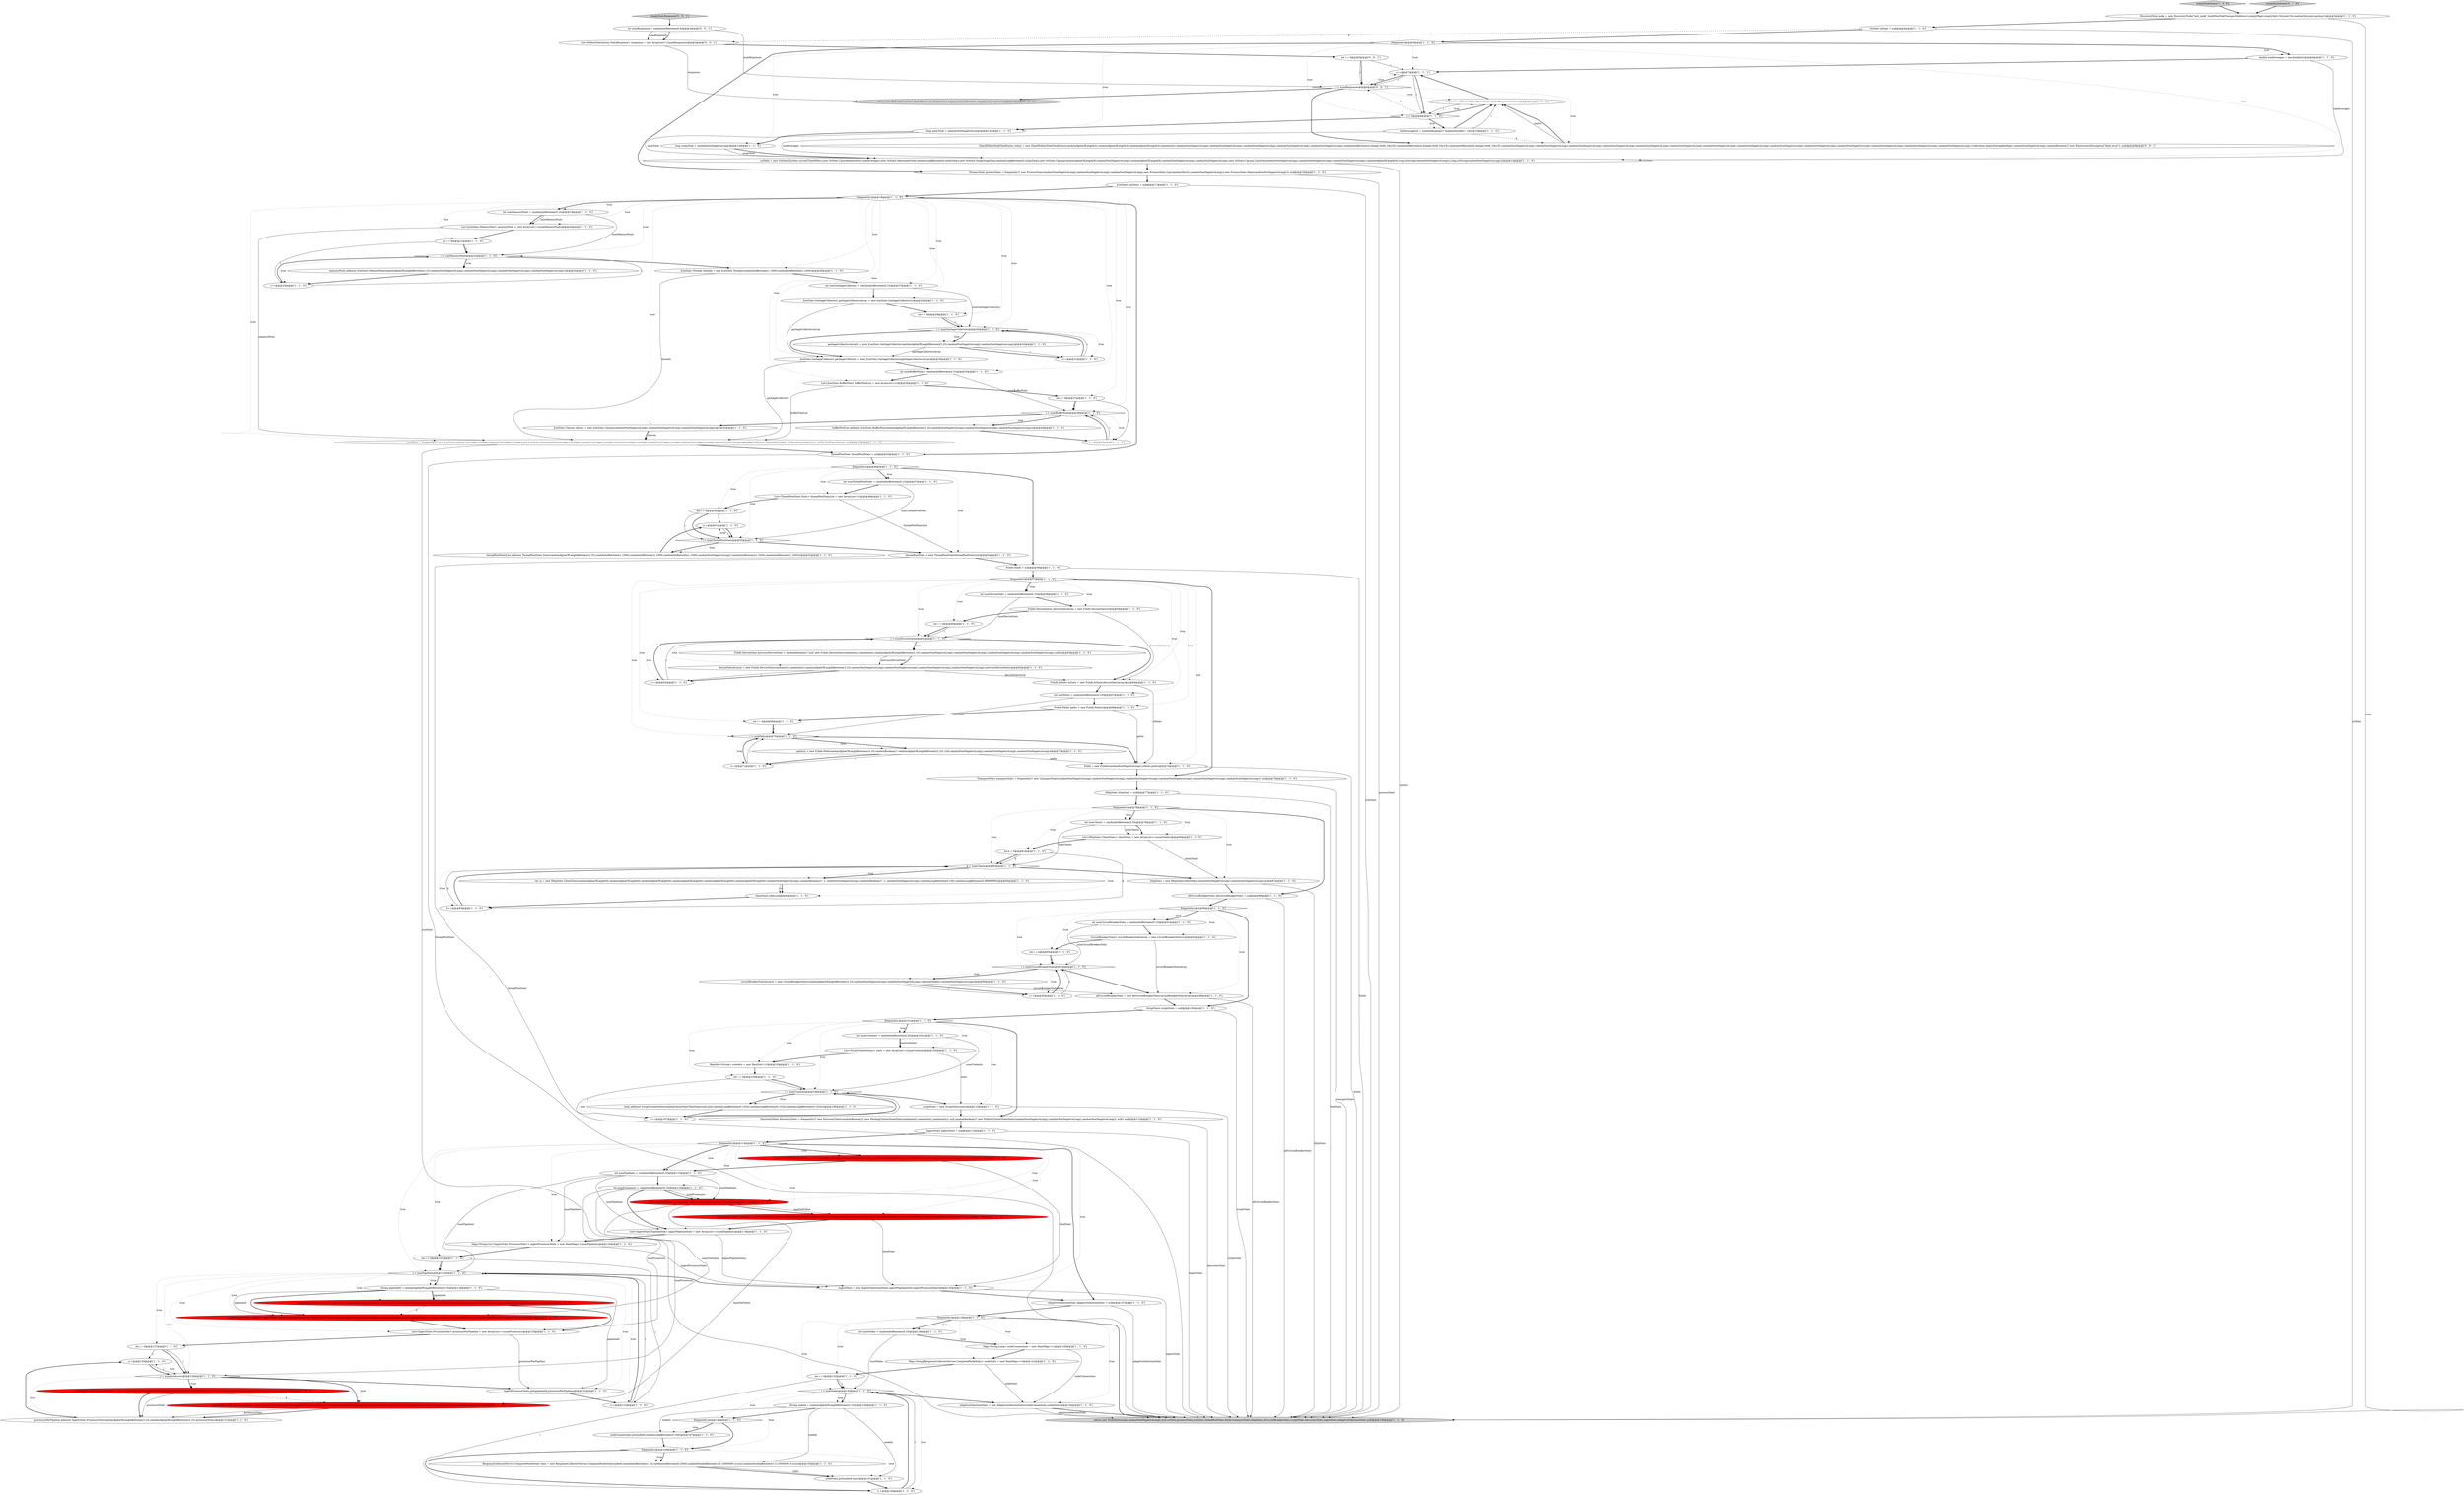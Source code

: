 digraph {
25 [style = filled, label = "DiscoveryNode node = new DiscoveryNode(\"test_node\",buildNewFakeTransportAddress(),emptyMap(),emptySet(),VersionUtils.randomVersion(random()))@@@3@@@['1', '1', '0']", fillcolor = white, shape = ellipse image = "AAA0AAABBB1BBB"];
44 [style = filled, label = "osStats = new OsStats(System.currentTimeMillis(),new OsStats.Cpu(randomShort(),loadAverages),new OsStats.Mem(memTotal,randomLongBetween(0,memTotal)),new OsStats.Swap(swapTotal,randomLongBetween(0,swapTotal)),new OsStats.Cgroup(randomAlphaOfLength(8),randomNonNegativeLong(),randomAlphaOfLength(8),randomNonNegativeLong(),randomNonNegativeLong(),new OsStats.Cgroup.CpuStat(randomNonNegativeLong(),randomNonNegativeLong(),randomNonNegativeLong()),randomAlphaOfLength(8),Long.toString(randomNonNegativeLong()),Long.toString(randomNonNegativeLong())))@@@14@@@['1', '1', '0']", fillcolor = white, shape = ellipse image = "AAA0AAABBB1BBB"];
134 [style = filled, label = "ingestPipelineStats.add(new IngestStats.PipelineStat(pipelineId,new IngestStats.Stats(randomLongBetween(0,maxStatValue),randomLongBetween(0,maxStatValue),randomLongBetween(0,maxStatValue),randomLongBetween(0,maxStatValue))))@@@125@@@['0', '1', '0']", fillcolor = red, shape = ellipse image = "AAA1AAABBB2BBB"];
29 [style = filled, label = "threadPoolStats = new ThreadPoolStats(threadPoolStatsList)@@@54@@@['1', '1', '0']", fillcolor = white, shape = ellipse image = "AAA0AAABBB1BBB"];
2 [style = filled, label = "i < numBufferPools@@@38@@@['1', '1', '0']", fillcolor = white, shape = diamond image = "AAA0AAABBB1BBB"];
135 [style = filled, label = "i < numResponses@@@6@@@['0', '0', '1']", fillcolor = white, shape = diamond image = "AAA0AAABBB3BBB"];
3 [style = filled, label = "k++@@@83@@@['1', '1', '0']", fillcolor = white, shape = ellipse image = "AAA0AAABBB1BBB"];
50 [style = filled, label = "processorPerPipeline.add(new IngestStats.ProcessorStat(randomAlphaOfLengthBetween(3,10),randomAlphaOfLengthBetween(3,10),processorStats))@@@131@@@['1', '1', '0']", fillcolor = white, shape = ellipse image = "AAA0AAABBB1BBB"];
55 [style = filled, label = "int numPipelines = randomIntBetween(0,10)@@@115@@@['1', '1', '0']", fillcolor = white, shape = ellipse image = "AAA0AAABBB1BBB"];
35 [style = filled, label = "return new NodeStats(node,randomNonNegativeLong(),null,osStats,processStats,jvmStats,threadPoolStats,fsInfo,transportStats,httpStats,allCircuitBreakerStats,scriptStats,discoveryStats,ingestStats,adaptiveSelectionStats,null)@@@156@@@['1', '1', '0']", fillcolor = lightgray, shape = ellipse image = "AAA0AAABBB1BBB"];
51 [style = filled, label = "i < numPipelines@@@122@@@['1', '1', '0']", fillcolor = white, shape = diamond image = "AAA0AAABBB1BBB"];
74 [style = filled, label = "List<IngestStats.ProcessorStat> processorPerPipeline = new ArrayList<>(numProcessors)@@@126@@@['1', '1', '0']", fillcolor = white, shape = ellipse image = "AAA0AAABBB1BBB"];
76 [style = filled, label = "int i = 0@@@142@@@['1', '1', '0']", fillcolor = white, shape = ellipse image = "AAA0AAABBB1BBB"];
121 [style = filled, label = "int numBufferPools = randomIntBetween(0,10)@@@35@@@['1', '1', '0']", fillcolor = white, shape = ellipse image = "AAA0AAABBB1BBB"];
127 [style = filled, label = "int i = 0@@@60@@@['1', '1', '0']", fillcolor = white, shape = ellipse image = "AAA0AAABBB1BBB"];
23 [style = filled, label = "IngestStats.Stats totalStats = new IngestStats.Stats(randomNonNegativeLong(),randomNonNegativeLong(),randomNonNegativeLong(),randomNonNegativeLong())@@@115@@@['1', '0', '0']", fillcolor = red, shape = ellipse image = "AAA1AAABBB1BBB"];
37 [style = filled, label = "httpStats = new HttpStats(clientStats,randomNonNegativeLong(),randomNonNegativeLong())@@@87@@@['1', '1', '0']", fillcolor = white, shape = ellipse image = "AAA0AAABBB1BBB"];
30 [style = filled, label = "i++@@@7@@@['1', '1', '1']", fillcolor = white, shape = ellipse image = "AAA0AAABBB1BBB"];
59 [style = filled, label = "frequently()@@@57@@@['1', '1', '0']", fillcolor = white, shape = diamond image = "AAA0AAABBB1BBB"];
107 [style = filled, label = "createNodeStats['1', '0', '0']", fillcolor = lightgray, shape = diamond image = "AAA0AAABBB1BBB"];
57 [style = filled, label = "deviceStatsArray(i( = new FsInfo.DeviceStats(randomInt(),randomInt(),randomAlphaOfLengthBetween(3,10),randomNonNegativeLong(),randomNonNegativeLong(),randomNonNegativeLong(),randomNonNegativeLong(),previousDeviceStats)@@@64@@@['1', '1', '0']", fillcolor = white, shape = ellipse image = "AAA0AAABBB1BBB"];
138 [style = filled, label = "createStatsResponse['0', '0', '1']", fillcolor = lightgray, shape = diamond image = "AAA0AAABBB3BBB"];
21 [style = filled, label = "int numDeviceStats = randomIntBetween(0,10)@@@58@@@['1', '1', '0']", fillcolor = white, shape = ellipse image = "AAA0AAABBB1BBB"];
130 [style = filled, label = "createNodeStats['0', '1', '0']", fillcolor = lightgray, shape = diamond image = "AAA0AAABBB2BBB"];
43 [style = filled, label = "long memTotal = randomNonNegativeLong()@@@12@@@['1', '1', '0']", fillcolor = white, shape = ellipse image = "AAA0AAABBB1BBB"];
87 [style = filled, label = "garbageCollectorsArray(i( = new JvmStats.GarbageCollector(randomAlphaOfLengthBetween(3,10),randomNonNegativeLong(),randomNonNegativeLong())@@@32@@@['1', '1', '0']", fillcolor = white, shape = ellipse image = "AAA0AAABBB1BBB"];
6 [style = filled, label = "ThreadPoolStats threadPoolStats = null@@@45@@@['1', '1', '0']", fillcolor = white, shape = ellipse image = "AAA0AAABBB1BBB"];
119 [style = filled, label = "i++@@@31@@@['1', '1', '0']", fillcolor = white, shape = ellipse image = "AAA0AAABBB1BBB"];
89 [style = filled, label = "List<JvmStats.BufferPool> bufferPoolList = new ArrayList<>()@@@36@@@['1', '1', '0']", fillcolor = white, shape = ellipse image = "AAA0AAABBB1BBB"];
133 [style = filled, label = "IngestStats.Stats totalStats = new IngestStats.Stats(randomLongBetween(0,maxStatValue),randomLongBetween(0,maxStatValue),randomLongBetween(0,maxStatValue),randomLongBetween(0,maxStatValue))@@@118@@@['0', '1', '0']", fillcolor = red, shape = ellipse image = "AAA1AAABBB2BBB"];
17 [style = filled, label = "frequently()@@@5@@@['1', '1', '0']", fillcolor = white, shape = diamond image = "AAA0AAABBB1BBB"];
81 [style = filled, label = "frequently()@@@114@@@['1', '1', '0']", fillcolor = white, shape = diamond image = "AAA0AAABBB1BBB"];
24 [style = filled, label = "clientStats.add(cs)@@@85@@@['1', '1', '0']", fillcolor = white, shape = ellipse image = "AAA0AAABBB1BBB"];
72 [style = filled, label = "Map<String,Long> nodeConnections = new HashMap<>()@@@140@@@['1', '1', '0']", fillcolor = white, shape = ellipse image = "AAA0AAABBB1BBB"];
85 [style = filled, label = "var cs = new HttpStats.ClientStats(randomAlphaOfLength(6),randomAlphaOfLength(6),randomAlphaOfLength(6),randomAlphaOfLength(6),randomAlphaOfLength(6),randomAlphaOfLength(6),randomNonNegativeLong(),randomBoolean()? -1: randomNonNegativeLong(),randomBoolean()? -1: randomNonNegativeLong(),randomLongBetween(0,100),randomLongBetween(0,99999999))@@@84@@@['1', '1', '0']", fillcolor = white, shape = ellipse image = "AAA0AAABBB1BBB"];
105 [style = filled, label = "IngestStats.Stats processorStats = new IngestStats.Stats(randomNonNegativeLong(),randomNonNegativeLong(),randomNonNegativeLong(),randomNonNegativeLong())@@@129@@@['1', '0', '0']", fillcolor = red, shape = ellipse image = "AAA1AAABBB1BBB"];
82 [style = filled, label = "Map<String,List<IngestStats.ProcessorStat>> ingestProcessorStats = new HashMap<>(numPipelines)@@@120@@@['1', '1', '0']", fillcolor = white, shape = ellipse image = "AAA0AAABBB1BBB"];
46 [style = filled, label = "CircuitBreakerStats(( circuitBreakerStatsArray = new CircuitBreakerStats((((@@@92@@@['1', '1', '0']", fillcolor = white, shape = ellipse image = "AAA0AAABBB1BBB"];
83 [style = filled, label = "ResponseCollectorService.ComputedNodeStats stats = new ResponseCollectorService.ComputedNodeStats(nodeId,randomIntBetween(1,10),randomIntBetween(0,2000),randomDoubleBetween(1.0,10000000.0,true),randomDoubleBetween(1.0,10000000.0,true))@@@150@@@['1', '1', '0']", fillcolor = white, shape = ellipse image = "AAA0AAABBB1BBB"];
137 [style = filled, label = "return new FollowStatsAction.StatsResponses(Collections.emptyList(),Collections.emptyList(),responses)@@@11@@@['0', '0', '1']", fillcolor = lightgray, shape = ellipse image = "AAA0AAABBB3BBB"];
122 [style = filled, label = "List<ThreadPoolStats.Stats> threadPoolStatsList = new ArrayList<>()@@@48@@@['1', '1', '0']", fillcolor = white, shape = ellipse image = "AAA0AAABBB1BBB"];
118 [style = filled, label = "int numMemoryPools = randomIntBetween(0,10)@@@19@@@['1', '1', '0']", fillcolor = white, shape = ellipse image = "AAA0AAABBB1BBB"];
84 [style = filled, label = "i < numMemoryPools@@@22@@@['1', '1', '0']", fillcolor = white, shape = diamond image = "AAA0AAABBB1BBB"];
53 [style = filled, label = "int i = 0@@@121@@@['1', '1', '0']", fillcolor = white, shape = ellipse image = "AAA0AAABBB1BBB"];
61 [style = filled, label = "paths(i( = new FsInfo.Path(randomAlphaOfLengthBetween(3,10),randomBoolean()? randomAlphaOfLengthBetween(3,10): null,randomNonNegativeLong(),randomNonNegativeLong(),randomNonNegativeLong())@@@72@@@['1', '1', '0']", fillcolor = white, shape = ellipse image = "AAA0AAABBB1BBB"];
77 [style = filled, label = "int numClients = randomIntBetween(0,50)@@@79@@@['1', '1', '0']", fillcolor = white, shape = ellipse image = "AAA0AAABBB1BBB"];
60 [style = filled, label = "scriptStats = new ScriptStats(stats)@@@110@@@['1', '1', '0']", fillcolor = white, shape = ellipse image = "AAA0AAABBB1BBB"];
54 [style = filled, label = "fsInfo = new FsInfo(randomNonNegativeLong(),ioStats,paths)@@@74@@@['1', '1', '0']", fillcolor = white, shape = ellipse image = "AAA0AAABBB1BBB"];
10 [style = filled, label = "JvmStats.Classes classes = new JvmStats.Classes(randomNonNegativeLong(),randomNonNegativeLong(),randomNonNegativeLong())@@@42@@@['1', '1', '0']", fillcolor = white, shape = ellipse image = "AAA0AAABBB1BBB"];
67 [style = filled, label = "HttpStats httpStats = null@@@77@@@['1', '1', '0']", fillcolor = white, shape = ellipse image = "AAA0AAABBB1BBB"];
136 [style = filled, label = "ShardFollowNodeTaskStatus status = new ShardFollowNodeTaskStatus(randomAlphaOfLength(4),randomAlphaOfLength(4),randomAlphaOfLength(4),randomInt(),randomNonNegativeLong(),randomNonNegativeLong(),randomNonNegativeLong(),randomNonNegativeLong(),randomNonNegativeLong(),randomIntBetween(0,Integer.MAX_VALUE),randomIntBetween(0,Integer.MAX_VALUE),randomIntBetween(0,Integer.MAX_VALUE),randomNonNegativeLong(),randomNonNegativeLong(),randomNonNegativeLong(),randomNonNegativeLong(),randomNonNegativeLong(),randomNonNegativeLong(),randomNonNegativeLong(),randomNonNegativeLong(),randomNonNegativeLong(),randomNonNegativeLong(),randomNonNegativeLong(),randomNonNegativeLong(),randomNonNegativeLong(),randomNonNegativeLong(),Collections.emptyNavigableMap(),randomNonNegativeLong(),randomBoolean()? new ElasticsearchException(\"fatal error\"): null)@@@8@@@['0', '0', '1']", fillcolor = white, shape = ellipse image = "AAA0AAABBB3BBB"];
49 [style = filled, label = "int i = 0@@@21@@@['1', '1', '0']", fillcolor = white, shape = ellipse image = "AAA0AAABBB1BBB"];
116 [style = filled, label = "List<JvmStats.MemoryPool> memoryPools = new ArrayList<>(numMemoryPools)@@@20@@@['1', '1', '0']", fillcolor = white, shape = ellipse image = "AAA0AAABBB1BBB"];
90 [style = filled, label = "i++@@@51@@@['1', '1', '0']", fillcolor = white, shape = ellipse image = "AAA0AAABBB1BBB"];
123 [style = filled, label = "ingestPipelineStats.add(new IngestStats.PipelineStat(pipelineId,new IngestStats.Stats(randomNonNegativeLong(),randomNonNegativeLong(),randomNonNegativeLong(),randomNonNegativeLong())))@@@124@@@['1', '0', '0']", fillcolor = red, shape = ellipse image = "AAA1AAABBB1BBB"];
68 [style = filled, label = "i < numCircuitBreakerStats@@@94@@@['1', '1', '0']", fillcolor = white, shape = diamond image = "AAA0AAABBB1BBB"];
78 [style = filled, label = "i < numThreadPoolStats@@@50@@@['1', '1', '0']", fillcolor = white, shape = diamond image = "AAA0AAABBB1BBB"];
128 [style = filled, label = "DiscoveryStats discoveryStats = frequently()? new DiscoveryStats(randomBoolean()? new PendingClusterStateStats(randomInt(),randomInt(),randomInt()): null,randomBoolean()? new PublishClusterStateStats(randomNonNegativeLong(),randomNonNegativeLong(),randomNonNegativeLong()): null): null@@@112@@@['1', '1', '0']", fillcolor = white, shape = ellipse image = "AAA0AAABBB1BBB"];
114 [style = filled, label = "nodeConnections.put(nodeId,randomLongBetween(0,100))@@@147@@@['1', '1', '0']", fillcolor = white, shape = ellipse image = "AAA0AAABBB1BBB"];
91 [style = filled, label = "bufferPoolList.add(new JvmStats.BufferPool(randomAlphaOfLengthBetween(3,10),randomNonNegativeLong(),randomNonNegativeLong(),randomNonNegativeLong()))@@@40@@@['1', '1', '0']", fillcolor = white, shape = ellipse image = "AAA0AAABBB1BBB"];
16 [style = filled, label = "int i = 0@@@93@@@['1', '1', '0']", fillcolor = white, shape = ellipse image = "AAA0AAABBB1BBB"];
22 [style = filled, label = "FsInfo.DeviceStats(( deviceStatsArray = new FsInfo.DeviceStats((((@@@59@@@['1', '1', '0']", fillcolor = white, shape = ellipse image = "AAA0AAABBB1BBB"];
104 [style = filled, label = "JvmStats jvmStats = null@@@17@@@['1', '1', '0']", fillcolor = white, shape = ellipse image = "AAA0AAABBB1BBB"];
109 [style = filled, label = "JvmStats.GarbageCollectors garbageCollectors = new JvmStats.GarbageCollectors(garbageCollectorsArray)@@@34@@@['1', '1', '0']", fillcolor = white, shape = ellipse image = "AAA0AAABBB1BBB"];
39 [style = filled, label = "OsStats osStats = null@@@4@@@['1', '1', '0']", fillcolor = white, shape = ellipse image = "AAA0AAABBB1BBB"];
86 [style = filled, label = "i++@@@71@@@['1', '1', '0']", fillcolor = white, shape = ellipse image = "AAA0AAABBB1BBB"];
0 [style = filled, label = "FsInfo fsInfo = null@@@56@@@['1', '1', '0']", fillcolor = white, shape = ellipse image = "AAA0AAABBB1BBB"];
14 [style = filled, label = "int numNodes = randomIntBetween(0,10)@@@139@@@['1', '1', '0']", fillcolor = white, shape = ellipse image = "AAA0AAABBB1BBB"];
15 [style = filled, label = "i < numDeviceStats@@@61@@@['1', '1', '0']", fillcolor = white, shape = diamond image = "AAA0AAABBB1BBB"];
9 [style = filled, label = "FsInfo.DeviceStats previousDeviceStats = randomBoolean()? null: new FsInfo.DeviceStats(randomInt(),randomInt(),randomAlphaOfLengthBetween(3,10),randomNonNegativeLong(),randomNonNegativeLong(),randomNonNegativeLong(),randomNonNegativeLong(),null)@@@63@@@['1', '1', '0']", fillcolor = white, shape = ellipse image = "AAA0AAABBB1BBB"];
125 [style = filled, label = "allCircuitBreakerStats = new AllCircuitBreakerStats(circuitBreakerStatsArray)@@@98@@@['1', '1', '0']", fillcolor = white, shape = ellipse image = "AAA0AAABBB1BBB"];
27 [style = filled, label = "frequently()@@@101@@@['1', '1', '0']", fillcolor = white, shape = diamond image = "AAA0AAABBB1BBB"];
42 [style = filled, label = "IngestStats ingestStats = null@@@113@@@['1', '1', '0']", fillcolor = white, shape = ellipse image = "AAA0AAABBB1BBB"];
18 [style = filled, label = "i++@@@39@@@['1', '1', '0']", fillcolor = white, shape = ellipse image = "AAA0AAABBB1BBB"];
115 [style = filled, label = "responses.add(new FollowStatsAction.StatsResponse(status))@@@9@@@['1', '1', '1']", fillcolor = white, shape = ellipse image = "AAA0AAABBB1BBB"];
96 [style = filled, label = "memoryPools.add(new JvmStats.MemoryPool(randomAlphaOfLengthBetween(3,10),randomNonNegativeLong(),randomNonNegativeLong(),randomNonNegativeLong(),randomNonNegativeLong()))@@@24@@@['1', '1', '0']", fillcolor = white, shape = ellipse image = "AAA0AAABBB1BBB"];
19 [style = filled, label = "Map<String,ResponseCollectorService.ComputedNodeStats> nodeStats = new HashMap<>()@@@141@@@['1', '1', '0']", fillcolor = white, shape = ellipse image = "AAA0AAABBB1BBB"];
31 [style = filled, label = "int numThreadPoolStats = randomIntBetween(0,10)@@@47@@@['1', '1', '0']", fillcolor = white, shape = ellipse image = "AAA0AAABBB1BBB"];
32 [style = filled, label = "int k = 0@@@81@@@['1', '1', '0']", fillcolor = white, shape = ellipse image = "AAA0AAABBB1BBB"];
12 [style = filled, label = "threadPoolStatsList.add(new ThreadPoolStats.Stats(randomAlphaOfLengthBetween(3,10),randomIntBetween(1,1000),randomIntBetween(1,1000),randomIntBetween(1,1000),randomNonNegativeLong(),randomIntBetween(1,1000),randomIntBetween(1,1000)))@@@52@@@['1', '1', '0']", fillcolor = white, shape = ellipse image = "AAA0AAABBB1BBB"];
110 [style = filled, label = "frequently()@@@18@@@['1', '1', '0']", fillcolor = white, shape = diamond image = "AAA0AAABBB1BBB"];
126 [style = filled, label = "frequently()@@@138@@@['1', '1', '0']", fillcolor = white, shape = diamond image = "AAA0AAABBB1BBB"];
28 [style = filled, label = "ingestStats = new IngestStats(totalStats,ingestPipelineStats,ingestProcessorStats)@@@135@@@['1', '1', '0']", fillcolor = white, shape = ellipse image = "AAA0AAABBB1BBB"];
1 [style = filled, label = "int i = 0@@@49@@@['1', '1', '0']", fillcolor = white, shape = ellipse image = "AAA0AAABBB1BBB"];
106 [style = filled, label = "adaptiveSelectionStats = new AdaptiveSelectionStats(nodeConnections,nodeStats)@@@154@@@['1', '1', '0']", fillcolor = white, shape = ellipse image = "AAA0AAABBB1BBB"];
52 [style = filled, label = "AllCircuitBreakerStats allCircuitBreakerStats = null@@@89@@@['1', '1', '0']", fillcolor = white, shape = ellipse image = "AAA0AAABBB1BBB"];
102 [style = filled, label = "int numProcessors = randomIntBetween(0,10)@@@116@@@['1', '1', '0']", fillcolor = white, shape = ellipse image = "AAA0AAABBB1BBB"];
98 [style = filled, label = "i < 3@@@8@@@['1', '1', '0']", fillcolor = white, shape = diamond image = "AAA0AAABBB1BBB"];
8 [style = filled, label = "i < numNodes@@@143@@@['1', '1', '0']", fillcolor = white, shape = diamond image = "AAA0AAABBB1BBB"];
63 [style = filled, label = "ScriptStats scriptStats = null@@@100@@@['1', '1', '0']", fillcolor = white, shape = ellipse image = "AAA0AAABBB1BBB"];
13 [style = filled, label = "i < numContents@@@106@@@['1', '1', '0']", fillcolor = white, shape = diamond image = "AAA0AAABBB1BBB"];
113 [style = filled, label = "frequently()@@@46@@@['1', '1', '0']", fillcolor = white, shape = diamond image = "AAA0AAABBB1BBB"];
129 [style = filled, label = "j++@@@129@@@['1', '1', '0']", fillcolor = white, shape = ellipse image = "AAA0AAABBB1BBB"];
64 [style = filled, label = "frequently()@@@149@@@['1', '1', '0']", fillcolor = white, shape = diamond image = "AAA0AAABBB1BBB"];
11 [style = filled, label = "i++@@@62@@@['1', '1', '0']", fillcolor = white, shape = ellipse image = "AAA0AAABBB1BBB"];
38 [style = filled, label = "int i = 0@@@105@@@['1', '1', '0']", fillcolor = white, shape = ellipse image = "AAA0AAABBB1BBB"];
5 [style = filled, label = "String pipelineId = randomAlphaOfLengthBetween(3,10)@@@124@@@['1', '1', '0']", fillcolor = white, shape = ellipse image = "AAA0AAABBB1BBB"];
56 [style = filled, label = "i++@@@144@@@['1', '1', '0']", fillcolor = white, shape = ellipse image = "AAA0AAABBB1BBB"];
120 [style = filled, label = "JvmStats.GarbageCollector(( garbageCollectorsArray = new JvmStats.GarbageCollector((((@@@28@@@['1', '1', '0']", fillcolor = white, shape = ellipse image = "AAA0AAABBB1BBB"];
73 [style = filled, label = "TransportStats transportStats = frequently()? new TransportStats(randomNonNegativeLong(),randomNonNegativeLong(),randomNonNegativeLong(),randomNonNegativeLong(),randomNonNegativeLong(),randomNonNegativeLong()): null@@@76@@@['1', '1', '0']", fillcolor = white, shape = ellipse image = "AAA0AAABBB1BBB"];
88 [style = filled, label = "frequently()@@@90@@@['1', '1', '0']", fillcolor = white, shape = diamond image = "AAA0AAABBB1BBB"];
40 [style = filled, label = "k < numClients@@@82@@@['1', '1', '0']", fillcolor = white, shape = diamond image = "AAA0AAABBB1BBB"];
75 [style = filled, label = "int numContents = randomIntBetween(0,20)@@@102@@@['1', '1', '0']", fillcolor = white, shape = ellipse image = "AAA0AAABBB1BBB"];
100 [style = filled, label = "ProcessStats processStats = frequently()? new ProcessStats(randomNonNegativeLong(),randomNonNegativeLong(),randomNonNegativeLong(),new ProcessStats.Cpu(randomShort(),randomNonNegativeLong()),new ProcessStats.Mem(randomNonNegativeLong())): null@@@16@@@['1', '1', '0']", fillcolor = white, shape = ellipse image = "AAA0AAABBB1BBB"];
101 [style = filled, label = "frequently()@@@78@@@['1', '1', '0']", fillcolor = white, shape = diamond image = "AAA0AAABBB1BBB"];
111 [style = filled, label = "loadAverages(i( = randomBoolean()? randomDouble(): -1@@@10@@@['1', '1', '0']", fillcolor = white, shape = ellipse image = "AAA0AAABBB1BBB"];
132 [style = filled, label = "IngestStats.Stats processorStats = new IngestStats.Stats(randomLongBetween(0,maxStatValue),randomLongBetween(0,maxStatValue),randomLongBetween(0,maxStatValue),randomLongBetween(0,maxStatValue))@@@130@@@['0', '1', '0']", fillcolor = red, shape = ellipse image = "AAA1AAABBB2BBB"];
47 [style = filled, label = "List<HttpStats.ClientStats> clientStats = new ArrayList<>(numClients)@@@80@@@['1', '1', '0']", fillcolor = white, shape = ellipse image = "AAA0AAABBB1BBB"];
65 [style = filled, label = "i < numPaths@@@70@@@['1', '1', '0']", fillcolor = white, shape = diamond image = "AAA0AAABBB1BBB"];
41 [style = filled, label = "i++@@@123@@@['1', '1', '0']", fillcolor = white, shape = ellipse image = "AAA0AAABBB1BBB"];
48 [style = filled, label = "int numCircuitBreakerStats = randomIntBetween(0,10)@@@91@@@['1', '1', '0']", fillcolor = white, shape = ellipse image = "AAA0AAABBB1BBB"];
66 [style = filled, label = "j < numProcessors@@@128@@@['1', '1', '0']", fillcolor = white, shape = diamond image = "AAA0AAABBB1BBB"];
58 [style = filled, label = "int i = 0@@@29@@@['1', '1', '0']", fillcolor = white, shape = ellipse image = "AAA0AAABBB1BBB"];
36 [style = filled, label = "int numGarbageCollectors = randomIntBetween(0,10)@@@27@@@['1', '1', '0']", fillcolor = white, shape = ellipse image = "AAA0AAABBB1BBB"];
71 [style = filled, label = "nodeStats.put(nodeId,stats)@@@151@@@['1', '1', '0']", fillcolor = white, shape = ellipse image = "AAA0AAABBB1BBB"];
79 [style = filled, label = "ingestProcessorStats.put(pipelineId,processorPerPipeline)@@@133@@@['1', '1', '0']", fillcolor = white, shape = ellipse image = "AAA0AAABBB1BBB"];
62 [style = filled, label = "i++@@@107@@@['1', '1', '0']", fillcolor = white, shape = ellipse image = "AAA0AAABBB1BBB"];
117 [style = filled, label = "i++@@@23@@@['1', '1', '0']", fillcolor = white, shape = ellipse image = "AAA0AAABBB1BBB"];
20 [style = filled, label = "int i = 0@@@37@@@['1', '1', '0']", fillcolor = white, shape = ellipse image = "AAA0AAABBB1BBB"];
80 [style = filled, label = "List<IngestStats.PipelineStat> ingestPipelineStats = new ArrayList<>(numPipelines)@@@119@@@['1', '1', '0']", fillcolor = white, shape = ellipse image = "AAA0AAABBB1BBB"];
140 [style = filled, label = "int i = 0@@@5@@@['0', '0', '1']", fillcolor = white, shape = ellipse image = "AAA0AAABBB3BBB"];
99 [style = filled, label = "List<ScriptContextStats> stats = new ArrayList<>(numContents)@@@103@@@['1', '1', '0']", fillcolor = white, shape = ellipse image = "AAA0AAABBB1BBB"];
94 [style = filled, label = "frequently()@@@146@@@['1', '1', '0']", fillcolor = white, shape = diamond image = "AAA0AAABBB1BBB"];
33 [style = filled, label = "int numPaths = randomIntBetween(0,10)@@@67@@@['1', '1', '0']", fillcolor = white, shape = ellipse image = "AAA0AAABBB1BBB"];
108 [style = filled, label = "int j = 0@@@127@@@['1', '1', '0']", fillcolor = white, shape = ellipse image = "AAA0AAABBB1BBB"];
7 [style = filled, label = "i++@@@95@@@['1', '1', '0']", fillcolor = white, shape = ellipse image = "AAA0AAABBB1BBB"];
92 [style = filled, label = "double loadAverages = new double((((@@@6@@@['1', '1', '0']", fillcolor = white, shape = ellipse image = "AAA0AAABBB1BBB"];
26 [style = filled, label = "FsInfo.IoStats ioStats = new FsInfo.IoStats(deviceStatsArray)@@@66@@@['1', '1', '0']", fillcolor = white, shape = ellipse image = "AAA0AAABBB1BBB"];
103 [style = filled, label = "jvmStats = frequently()? new JvmStats(randomNonNegativeLong(),randomNonNegativeLong(),new JvmStats.Mem(randomNonNegativeLong(),randomNonNegativeLong(),randomNonNegativeLong(),randomNonNegativeLong(),randomNonNegativeLong(),memoryPools),threads,garbageCollectors,randomBoolean()? Collections.emptyList(): bufferPoolList,classes): null@@@43@@@['1', '1', '0']", fillcolor = white, shape = ellipse image = "AAA0AAABBB1BBB"];
139 [style = filled, label = "int numResponses = randomIntBetween(0,8)@@@3@@@['0', '0', '1']", fillcolor = white, shape = ellipse image = "AAA0AAABBB3BBB"];
70 [style = filled, label = "FsInfo.Path(( paths = new FsInfo.Path((((@@@68@@@['1', '1', '0']", fillcolor = white, shape = ellipse image = "AAA0AAABBB1BBB"];
95 [style = filled, label = "long swapTotal = randomNonNegativeLong()@@@13@@@['1', '1', '0']", fillcolor = white, shape = ellipse image = "AAA0AAABBB1BBB"];
4 [style = filled, label = "stats.add(new ScriptContextStats(randomValueOtherThanMany(null,null),randomLongBetween(0,1024),randomLongBetween(0,1024),randomLongBetween(0,1024)))@@@108@@@['1', '1', '0']", fillcolor = white, shape = ellipse image = "AAA0AAABBB1BBB"];
112 [style = filled, label = "int i = 0@@@69@@@['1', '1', '0']", fillcolor = white, shape = ellipse image = "AAA0AAABBB1BBB"];
141 [style = filled, label = "List<FollowStatsAction.StatsResponse> responses = new ArrayList<>(numResponses)@@@4@@@['0', '0', '1']", fillcolor = white, shape = ellipse image = "AAA0AAABBB3BBB"];
69 [style = filled, label = "HashSet<String> contexts = new HashSet<>()@@@104@@@['1', '1', '0']", fillcolor = white, shape = ellipse image = "AAA0AAABBB1BBB"];
45 [style = filled, label = "AdaptiveSelectionStats adaptiveSelectionStats = null@@@137@@@['1', '1', '0']", fillcolor = white, shape = ellipse image = "AAA0AAABBB1BBB"];
131 [style = filled, label = "long maxStatValue = Long.MAX_VALUE / numPipelines / numProcessors@@@117@@@['0', '1', '0']", fillcolor = red, shape = ellipse image = "AAA1AAABBB2BBB"];
97 [style = filled, label = "String nodeId = randomAlphaOfLengthBetween(3,10)@@@145@@@['1', '1', '0']", fillcolor = white, shape = ellipse image = "AAA0AAABBB1BBB"];
34 [style = filled, label = "JvmStats.Threads threads = new JvmStats.Threads(randomIntBetween(1,1000),randomIntBetween(1,1000))@@@26@@@['1', '1', '0']", fillcolor = white, shape = ellipse image = "AAA0AAABBB1BBB"];
124 [style = filled, label = "i < numGarbageCollectors@@@30@@@['1', '1', '0']", fillcolor = white, shape = diamond image = "AAA0AAABBB1BBB"];
93 [style = filled, label = "circuitBreakerStatsArray(i( = new CircuitBreakerStats(randomAlphaOfLengthBetween(3,10),randomNonNegativeLong(),randomNonNegativeLong(),randomDouble(),randomNonNegativeLong())@@@96@@@['1', '1', '0']", fillcolor = white, shape = ellipse image = "AAA0AAABBB1BBB"];
8->97 [style = bold, label=""];
51->5 [style = bold, label=""];
62->13 [style = bold, label=""];
36->124 [style = solid, label="numGarbageCollectors"];
67->101 [style = bold, label=""];
31->122 [style = bold, label=""];
29->0 [style = bold, label=""];
110->118 [style = dotted, label="true"];
88->48 [style = dotted, label="true"];
7->68 [style = solid, label="i"];
80->82 [style = bold, label=""];
78->29 [style = bold, label=""];
78->90 [style = dotted, label="true"];
141->137 [style = solid, label="responses"];
97->71 [style = solid, label="nodeId"];
31->78 [style = solid, label="numThreadPoolStats"];
97->83 [style = solid, label="nodeId"];
139->135 [style = solid, label="numResponses"];
136->115 [style = solid, label="status"];
32->3 [style = solid, label="k"];
131->134 [style = solid, label="maxStatValue"];
140->135 [style = bold, label=""];
116->49 [style = bold, label=""];
90->78 [style = solid, label="i"];
45->35 [style = solid, label="adaptiveSelectionStats"];
81->82 [style = dotted, label="true"];
110->2 [style = dotted, label="true"];
115->98 [style = bold, label=""];
110->103 [style = dotted, label="true"];
10->103 [style = solid, label="classes"];
99->60 [style = solid, label="stats"];
129->66 [style = bold, label=""];
13->60 [style = bold, label=""];
68->93 [style = dotted, label="true"];
21->22 [style = bold, label=""];
102->80 [style = bold, label=""];
17->100 [style = bold, label=""];
17->43 [style = dotted, label="true"];
81->53 [style = dotted, label="true"];
6->35 [style = solid, label="threadPoolStats"];
65->61 [style = bold, label=""];
89->20 [style = bold, label=""];
26->54 [style = solid, label="ioStats"];
112->65 [style = bold, label=""];
59->21 [style = bold, label=""];
132->50 [style = solid, label="processorStats"];
8->94 [style = dotted, label="true"];
134->74 [style = bold, label=""];
64->83 [style = dotted, label="true"];
42->81 [style = bold, label=""];
61->86 [style = solid, label="i"];
111->115 [style = solid, label="i"];
2->10 [style = bold, label=""];
62->13 [style = solid, label="i"];
33->70 [style = bold, label=""];
40->85 [style = bold, label=""];
48->46 [style = bold, label=""];
82->28 [style = solid, label="ingestProcessorStats"];
29->35 [style = solid, label="threadPoolStats"];
81->133 [style = dotted, label="true"];
37->35 [style = solid, label="httpStats"];
81->23 [style = bold, label=""];
117->84 [style = solid, label="i"];
15->11 [style = dotted, label="true"];
30->135 [style = bold, label=""];
53->41 [style = solid, label="i"];
1->78 [style = solid, label="i"];
106->35 [style = bold, label=""];
105->50 [style = bold, label=""];
101->32 [style = dotted, label="true"];
32->40 [style = solid, label="k"];
125->63 [style = bold, label=""];
17->44 [style = dotted, label="true"];
101->52 [style = bold, label=""];
43->95 [style = bold, label=""];
51->66 [style = dotted, label="true"];
83->71 [style = bold, label=""];
55->82 [style = solid, label="numPipelines"];
122->1 [style = bold, label=""];
9->57 [style = bold, label=""];
61->86 [style = bold, label=""];
17->92 [style = dotted, label="true"];
110->49 [style = dotted, label="true"];
73->35 [style = solid, label="transportStats"];
66->105 [style = dotted, label="true"];
19->106 [style = solid, label="nodeStats"];
38->62 [style = solid, label="i"];
5->123 [style = bold, label=""];
11->15 [style = bold, label=""];
81->102 [style = dotted, label="true"];
59->54 [style = dotted, label="true"];
110->121 [style = dotted, label="true"];
20->2 [style = bold, label=""];
105->132 [style = dashed, label="0"];
51->134 [style = dotted, label="true"];
51->79 [style = dotted, label="true"];
41->51 [style = bold, label=""];
58->124 [style = solid, label="i"];
8->56 [style = dotted, label="true"];
30->135 [style = solid, label="i"];
138->139 [style = bold, label=""];
23->55 [style = bold, label=""];
124->109 [style = bold, label=""];
79->41 [style = bold, label=""];
126->19 [style = dotted, label="true"];
10->103 [style = bold, label=""];
101->77 [style = bold, label=""];
34->103 [style = solid, label="threads"];
88->125 [style = dotted, label="true"];
4->62 [style = bold, label=""];
5->134 [style = solid, label="pipelineId"];
98->115 [style = dotted, label="true"];
129->66 [style = solid, label="j"];
88->63 [style = bold, label=""];
127->15 [style = bold, label=""];
141->140 [style = bold, label=""];
1->78 [style = bold, label=""];
104->35 [style = solid, label="jvmStats"];
82->53 [style = bold, label=""];
83->71 [style = solid, label="stats"];
110->10 [style = dotted, label="true"];
61->54 [style = solid, label="paths"];
1->90 [style = solid, label="i"];
33->65 [style = solid, label="numPaths"];
15->57 [style = dotted, label="true"];
88->48 [style = bold, label=""];
42->35 [style = solid, label="ingestStats"];
94->114 [style = dotted, label="true"];
57->26 [style = solid, label="deviceStatsArray"];
2->91 [style = dotted, label="true"];
27->75 [style = dotted, label="true"];
110->20 [style = dotted, label="true"];
102->74 [style = solid, label="numProcessors"];
98->43 [style = bold, label=""];
63->27 [style = bold, label=""];
133->80 [style = bold, label=""];
59->112 [style = dotted, label="true"];
13->62 [style = dotted, label="true"];
128->35 [style = solid, label="discoveryStats"];
128->42 [style = bold, label=""];
81->55 [style = bold, label=""];
92->30 [style = bold, label=""];
87->119 [style = solid, label="i"];
118->116 [style = solid, label="numMemoryPools"];
0->35 [style = solid, label="fsInfo"];
59->15 [style = dotted, label="true"];
98->135 [style = dashed, label="0"];
7->68 [style = bold, label=""];
60->35 [style = solid, label="scriptStats"];
5->123 [style = solid, label="pipelineId"];
40->3 [style = dotted, label="true"];
34->36 [style = bold, label=""];
126->76 [style = dotted, label="true"];
60->128 [style = bold, label=""];
108->66 [style = bold, label=""];
86->65 [style = bold, label=""];
132->50 [style = bold, label=""];
51->41 [style = dotted, label="true"];
99->69 [style = bold, label=""];
71->56 [style = bold, label=""];
19->76 [style = bold, label=""];
81->80 [style = dotted, label="true"];
5->134 [style = bold, label=""];
46->16 [style = bold, label=""];
94->64 [style = bold, label=""];
110->124 [style = dotted, label="true"];
100->104 [style = bold, label=""];
103->35 [style = solid, label="jvmStats"];
44->35 [style = solid, label="osStats"];
3->40 [style = solid, label="k"];
2->91 [style = bold, label=""];
98->111 [style = bold, label=""];
139->141 [style = solid, label="numResponses"];
36->120 [style = bold, label=""];
47->32 [style = bold, label=""];
59->65 [style = dotted, label="true"];
68->93 [style = bold, label=""];
32->40 [style = bold, label=""];
97->114 [style = solid, label="nodeId"];
126->72 [style = dotted, label="true"];
37->52 [style = bold, label=""];
70->112 [style = bold, label=""];
84->96 [style = dotted, label="true"];
0->59 [style = bold, label=""];
102->66 [style = solid, label="numProcessors"];
72->19 [style = bold, label=""];
131->133 [style = solid, label="maxStatValue"];
12->90 [style = bold, label=""];
66->50 [style = dotted, label="true"];
3->40 [style = bold, label=""];
49->117 [style = solid, label="i"];
121->2 [style = solid, label="numBufferPools"];
139->141 [style = bold, label=""];
113->0 [style = bold, label=""];
50->129 [style = bold, label=""];
54->35 [style = solid, label="fsInfo"];
136->115 [style = bold, label=""];
126->14 [style = bold, label=""];
18->2 [style = bold, label=""];
11->15 [style = solid, label="i"];
96->117 [style = bold, label=""];
14->72 [style = bold, label=""];
85->24 [style = solid, label="cs"];
104->110 [style = bold, label=""];
110->116 [style = dotted, label="true"];
26->33 [style = bold, label=""];
100->35 [style = solid, label="processStats"];
135->30 [style = dotted, label="true"];
27->69 [style = dotted, label="true"];
22->26 [style = solid, label="deviceStatsArray"];
30->98 [style = solid, label="i"];
23->28 [style = solid, label="totalStats"];
69->38 [style = bold, label=""];
67->35 [style = solid, label="httpStats"];
63->35 [style = solid, label="scriptStats"];
65->54 [style = bold, label=""];
131->133 [style = bold, label=""];
58->124 [style = bold, label=""];
110->120 [style = dotted, label="true"];
41->51 [style = solid, label="i"];
2->18 [style = dotted, label="true"];
21->15 [style = solid, label="numDeviceStats"];
76->8 [style = solid, label="i"];
77->47 [style = bold, label=""];
15->9 [style = dotted, label="true"];
27->60 [style = dotted, label="true"];
51->74 [style = dotted, label="true"];
113->31 [style = bold, label=""];
20->2 [style = solid, label="i"];
119->124 [style = bold, label=""];
84->34 [style = bold, label=""];
16->68 [style = solid, label="i"];
81->45 [style = bold, label=""];
113->31 [style = dotted, label="true"];
102->131 [style = solid, label="numProcessors"];
18->2 [style = solid, label="i"];
108->129 [style = solid, label="j"];
98->111 [style = dotted, label="true"];
126->106 [style = dotted, label="true"];
85->24 [style = bold, label=""];
13->4 [style = dotted, label="true"];
113->78 [style = dotted, label="true"];
28->45 [style = bold, label=""];
94->114 [style = bold, label=""];
73->67 [style = bold, label=""];
110->36 [style = dotted, label="true"];
101->77 [style = dotted, label="true"];
59->73 [style = bold, label=""];
45->126 [style = bold, label=""];
66->132 [style = dotted, label="true"];
5->79 [style = solid, label="pipelineId"];
92->44 [style = solid, label="loadAverages"];
113->29 [style = dotted, label="true"];
8->64 [style = dotted, label="true"];
44->100 [style = bold, label=""];
93->7 [style = bold, label=""];
110->84 [style = dotted, label="true"];
120->109 [style = solid, label="garbageCollectorsArray"];
64->71 [style = dotted, label="true"];
135->136 [style = bold, label=""];
47->37 [style = solid, label="clientStats"];
133->28 [style = solid, label="totalStats"];
24->3 [style = bold, label=""];
108->66 [style = solid, label="j"];
59->127 [style = dotted, label="true"];
113->122 [style = dotted, label="true"];
39->141 [style = dashed, label="0"];
27->99 [style = dotted, label="true"];
59->33 [style = dotted, label="true"];
25->39 [style = bold, label=""];
123->74 [style = bold, label=""];
101->40 [style = dotted, label="true"];
76->56 [style = solid, label="i"];
118->84 [style = solid, label="numMemoryPools"];
65->86 [style = dotted, label="true"];
124->119 [style = dotted, label="true"];
74->79 [style = solid, label="processorPerPipeline"];
105->50 [style = solid, label="processorStats"];
16->68 [style = bold, label=""];
22->127 [style = bold, label=""];
57->11 [style = bold, label=""];
72->106 [style = solid, label="nodeConnections"];
110->6 [style = bold, label=""];
38->13 [style = solid, label="i"];
102->131 [style = bold, label=""];
87->109 [style = solid, label="garbageCollectorsArray"];
78->12 [style = dotted, label="true"];
97->94 [style = bold, label=""];
109->121 [style = bold, label=""];
111->44 [style = solid, label="loadAverages"];
88->68 [style = dotted, label="true"];
27->75 [style = bold, label=""];
77->40 [style = solid, label="numClients"];
130->25 [style = bold, label=""];
103->6 [style = bold, label=""];
78->12 [style = bold, label=""];
59->21 [style = dotted, label="true"];
109->103 [style = solid, label="garbageCollectors"];
80->28 [style = solid, label="ingestPipelineStats"];
91->18 [style = bold, label=""];
6->113 [style = bold, label=""];
140->30 [style = solid, label="i"];
66->132 [style = bold, label=""];
110->34 [style = dotted, label="true"];
15->26 [style = bold, label=""];
20->18 [style = solid, label="i"];
84->96 [style = bold, label=""];
64->56 [style = bold, label=""];
110->58 [style = dotted, label="true"];
75->99 [style = bold, label=""];
17->92 [style = bold, label=""];
64->83 [style = bold, label=""];
135->136 [style = dotted, label="true"];
38->13 [style = bold, label=""];
57->11 [style = solid, label="i"];
124->87 [style = dotted, label="true"];
55->102 [style = bold, label=""];
66->79 [style = bold, label=""];
8->97 [style = dotted, label="true"];
43->44 [style = solid, label="memTotal"];
126->14 [style = dotted, label="true"];
95->44 [style = bold, label=""];
114->64 [style = bold, label=""];
25->35 [style = solid, label="node"];
53->51 [style = solid, label="i"];
17->98 [style = dotted, label="true"];
59->22 [style = dotted, label="true"];
59->70 [style = dotted, label="true"];
49->84 [style = solid, label="i"];
81->28 [style = dotted, label="true"];
52->88 [style = bold, label=""];
121->89 [style = bold, label=""];
68->7 [style = dotted, label="true"];
8->106 [style = bold, label=""];
77->47 [style = solid, label="numClients"];
122->29 [style = solid, label="threadPoolStatsList"];
120->58 [style = bold, label=""];
56->8 [style = bold, label=""];
135->115 [style = dotted, label="true"];
135->137 [style = bold, label=""];
28->35 [style = solid, label="ingestStats"];
88->16 [style = dotted, label="true"];
119->124 [style = solid, label="i"];
55->80 [style = solid, label="numPipelines"];
75->13 [style = solid, label="numContents"];
40->37 [style = bold, label=""];
124->87 [style = bold, label=""];
55->131 [style = solid, label="numPipelines"];
84->117 [style = dotted, label="true"];
51->28 [style = bold, label=""];
140->135 [style = solid, label="i"];
46->125 [style = solid, label="circuitBreakerStatsArray"];
118->116 [style = bold, label=""];
48->68 [style = solid, label="numCircuitBreakerStats"];
125->35 [style = solid, label="allCircuitBreakerStats"];
66->105 [style = bold, label=""];
93->125 [style = solid, label="circuitBreakerStatsArray"];
81->51 [style = dotted, label="true"];
17->95 [style = dotted, label="true"];
131->132 [style = solid, label="maxStatValue"];
111->136 [style = dashed, label="0"];
15->9 [style = bold, label=""];
101->47 [style = dotted, label="true"];
87->119 [style = bold, label=""];
39->35 [style = solid, label="osStats"];
106->35 [style = solid, label="adaptiveSelectionStats"];
95->44 [style = solid, label="swapTotal"];
81->23 [style = dotted, label="true"];
110->118 [style = bold, label=""];
76->8 [style = bold, label=""];
70->54 [style = solid, label="paths"];
90->78 [style = bold, label=""];
101->37 [style = dotted, label="true"];
107->25 [style = bold, label=""];
54->73 [style = bold, label=""];
51->123 [style = dotted, label="true"];
27->38 [style = dotted, label="true"];
86->65 [style = solid, label="i"];
56->8 [style = solid, label="i"];
115->30 [style = bold, label=""];
52->35 [style = solid, label="allCircuitBreakerStats"];
27->13 [style = dotted, label="true"];
51->108 [style = dotted, label="true"];
49->84 [style = bold, label=""];
113->1 [style = dotted, label="true"];
75->99 [style = solid, label="numContents"];
123->134 [style = dashed, label="0"];
126->35 [style = bold, label=""];
55->51 [style = solid, label="numPipelines"];
39->17 [style = bold, label=""];
88->46 [style = dotted, label="true"];
127->15 [style = solid, label="i"];
117->84 [style = bold, label=""];
65->61 [style = dotted, label="true"];
40->85 [style = dotted, label="true"];
9->57 [style = solid, label="previousDeviceStats"];
110->89 [style = dotted, label="true"];
116->103 [style = solid, label="memoryPools"];
110->109 [style = dotted, label="true"];
66->129 [style = dotted, label="true"];
53->51 [style = bold, label=""];
68->125 [style = bold, label=""];
89->103 [style = solid, label="bufferPoolList"];
27->128 [style = bold, label=""];
93->7 [style = solid, label="i"];
40->24 [style = dotted, label="true"];
30->98 [style = bold, label=""];
81->55 [style = dotted, label="true"];
51->5 [style = dotted, label="true"];
14->8 [style = solid, label="numNodes"];
17->30 [style = dotted, label="true"];
59->26 [style = dotted, label="true"];
81->131 [style = dotted, label="true"];
126->8 [style = dotted, label="true"];
111->115 [style = bold, label=""];
115->98 [style = solid, label="i"];
112->65 [style = solid, label="i"];
13->4 [style = bold, label=""];
74->108 [style = bold, label=""];
}
